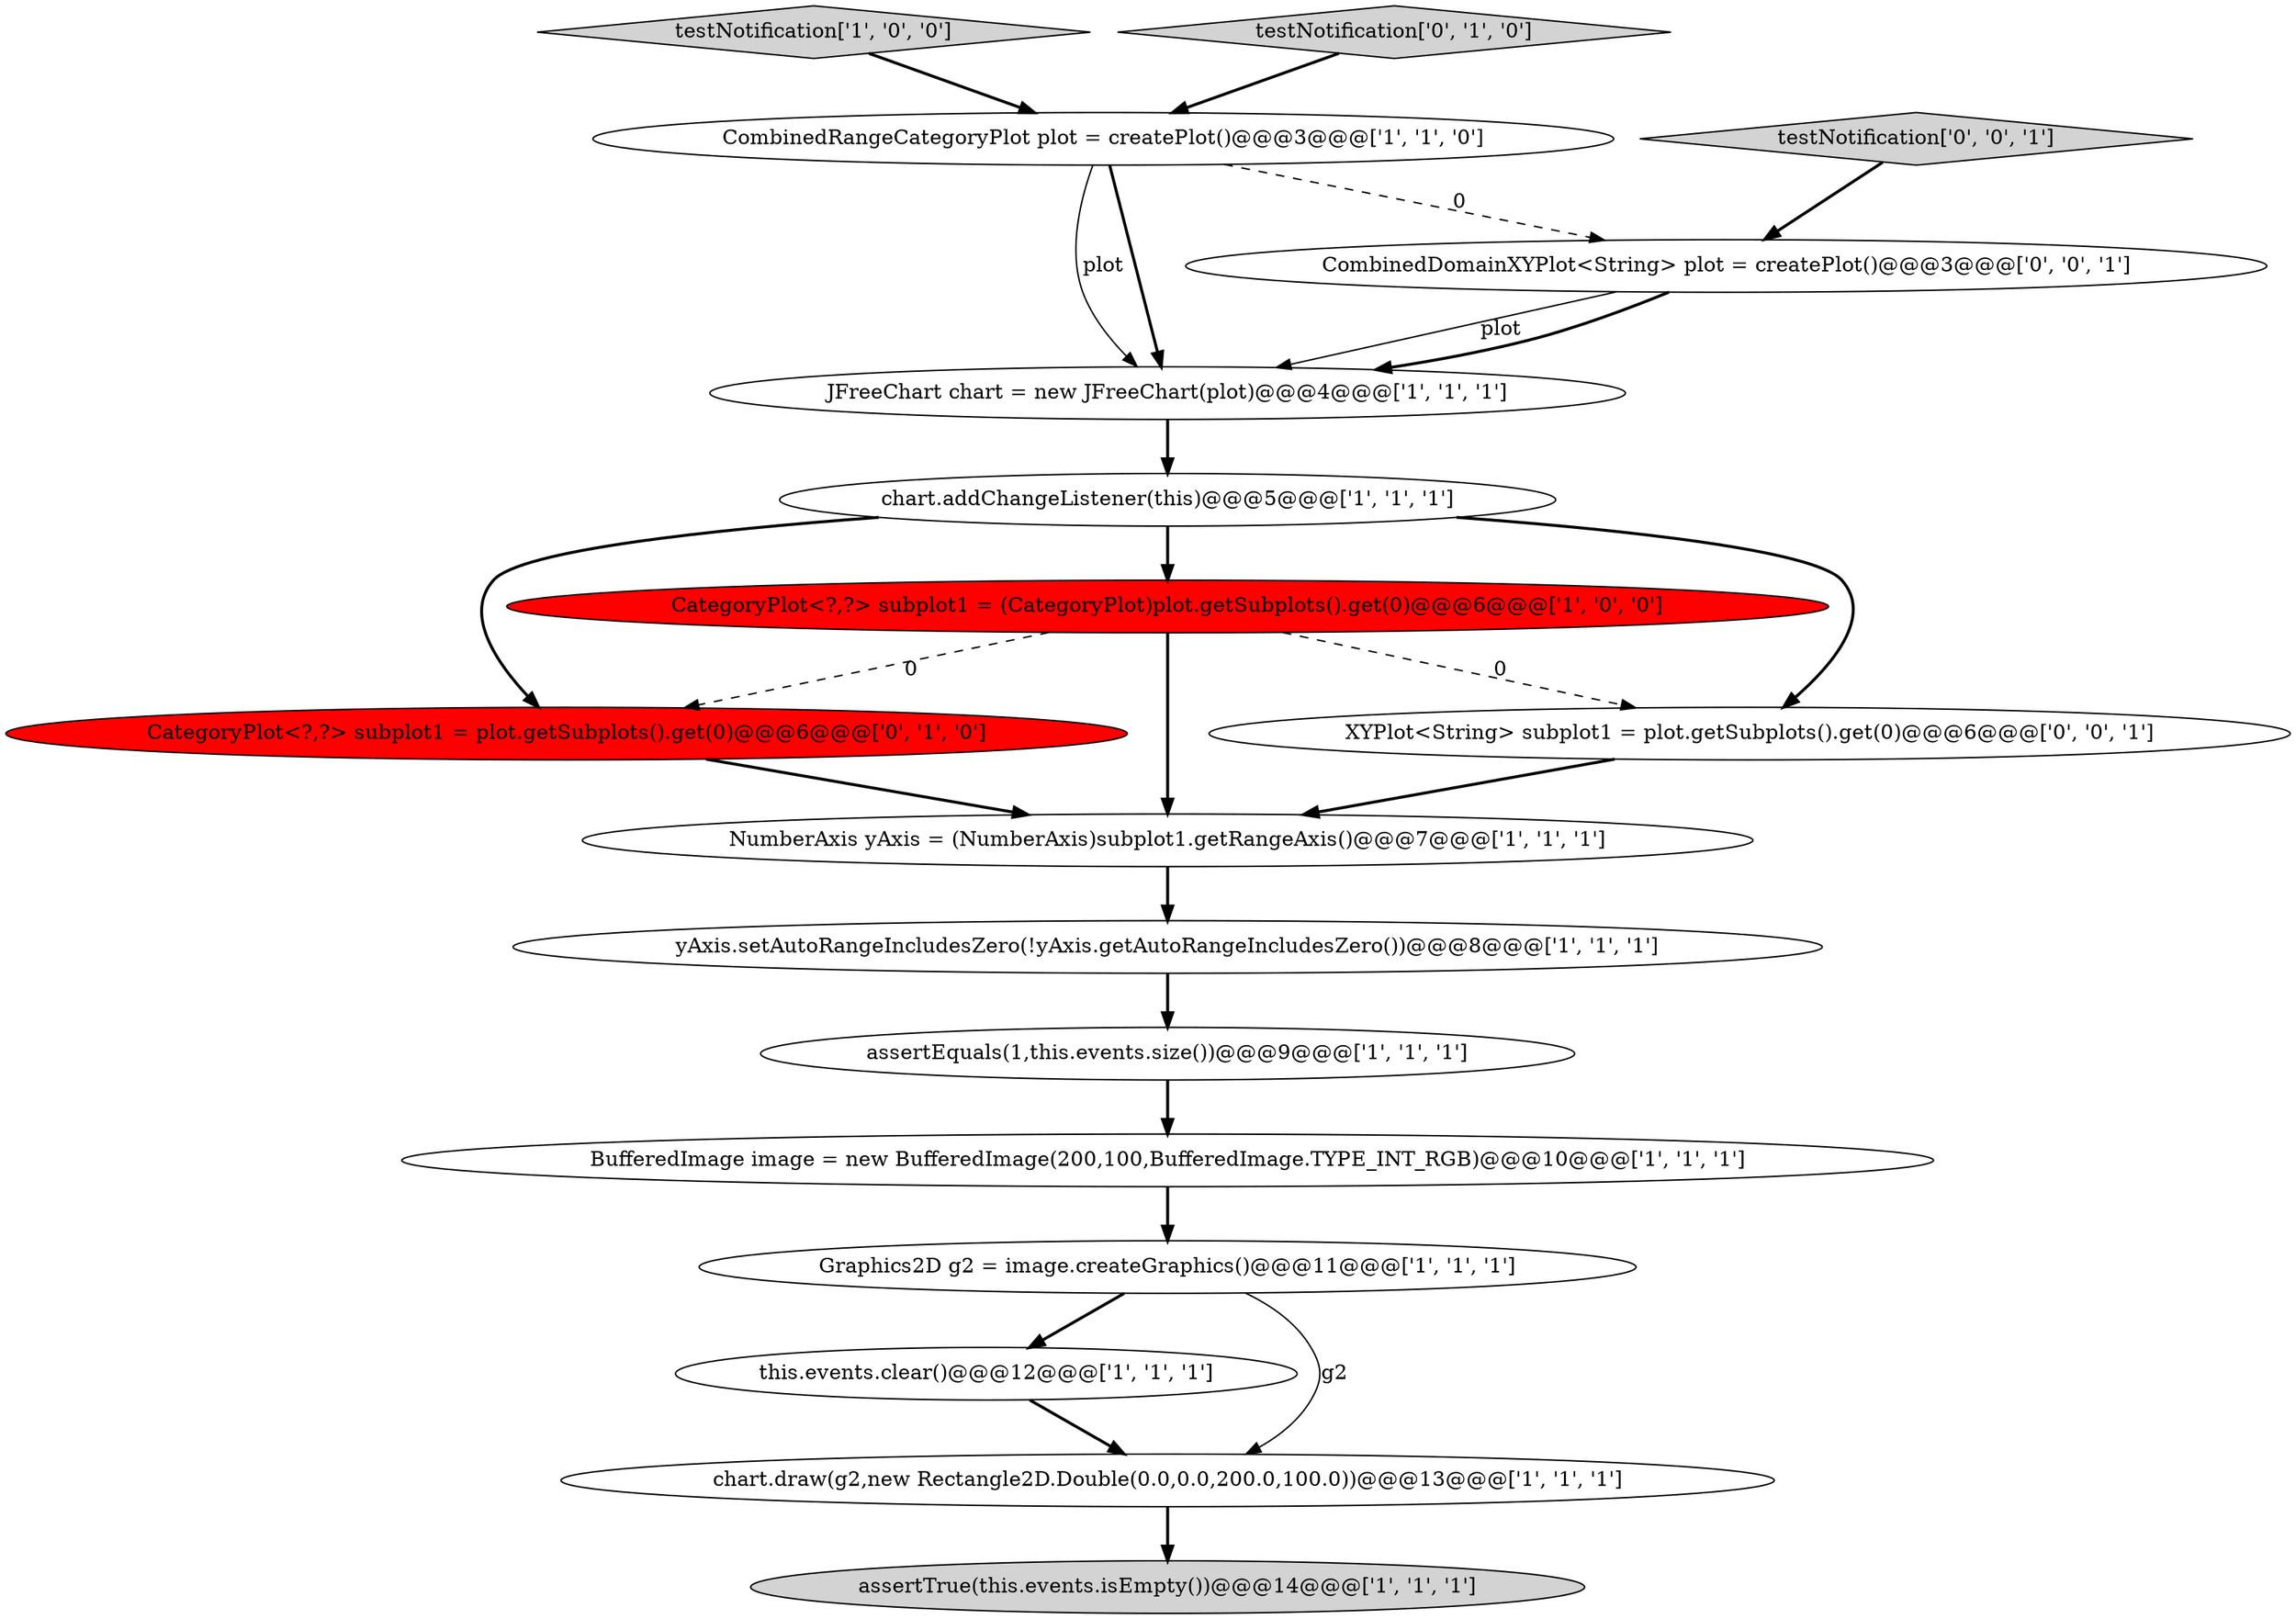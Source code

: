 digraph {
13 [style = filled, label = "CategoryPlot<?,?> subplot1 = plot.getSubplots().get(0)@@@6@@@['0', '1', '0']", fillcolor = red, shape = ellipse image = "AAA1AAABBB2BBB"];
8 [style = filled, label = "CategoryPlot<?,?> subplot1 = (CategoryPlot)plot.getSubplots().get(0)@@@6@@@['1', '0', '0']", fillcolor = red, shape = ellipse image = "AAA1AAABBB1BBB"];
11 [style = filled, label = "BufferedImage image = new BufferedImage(200,100,BufferedImage.TYPE_INT_RGB)@@@10@@@['1', '1', '1']", fillcolor = white, shape = ellipse image = "AAA0AAABBB1BBB"];
4 [style = filled, label = "JFreeChart chart = new JFreeChart(plot)@@@4@@@['1', '1', '1']", fillcolor = white, shape = ellipse image = "AAA0AAABBB1BBB"];
15 [style = filled, label = "CombinedDomainXYPlot<String> plot = createPlot()@@@3@@@['0', '0', '1']", fillcolor = white, shape = ellipse image = "AAA0AAABBB3BBB"];
5 [style = filled, label = "testNotification['1', '0', '0']", fillcolor = lightgray, shape = diamond image = "AAA0AAABBB1BBB"];
3 [style = filled, label = "NumberAxis yAxis = (NumberAxis)subplot1.getRangeAxis()@@@7@@@['1', '1', '1']", fillcolor = white, shape = ellipse image = "AAA0AAABBB1BBB"];
2 [style = filled, label = "assertTrue(this.events.isEmpty())@@@14@@@['1', '1', '1']", fillcolor = lightgray, shape = ellipse image = "AAA0AAABBB1BBB"];
17 [style = filled, label = "XYPlot<String> subplot1 = plot.getSubplots().get(0)@@@6@@@['0', '0', '1']", fillcolor = white, shape = ellipse image = "AAA0AAABBB3BBB"];
0 [style = filled, label = "this.events.clear()@@@12@@@['1', '1', '1']", fillcolor = white, shape = ellipse image = "AAA0AAABBB1BBB"];
12 [style = filled, label = "assertEquals(1,this.events.size())@@@9@@@['1', '1', '1']", fillcolor = white, shape = ellipse image = "AAA0AAABBB1BBB"];
6 [style = filled, label = "CombinedRangeCategoryPlot plot = createPlot()@@@3@@@['1', '1', '0']", fillcolor = white, shape = ellipse image = "AAA0AAABBB1BBB"];
16 [style = filled, label = "testNotification['0', '0', '1']", fillcolor = lightgray, shape = diamond image = "AAA0AAABBB3BBB"];
1 [style = filled, label = "Graphics2D g2 = image.createGraphics()@@@11@@@['1', '1', '1']", fillcolor = white, shape = ellipse image = "AAA0AAABBB1BBB"];
14 [style = filled, label = "testNotification['0', '1', '0']", fillcolor = lightgray, shape = diamond image = "AAA0AAABBB2BBB"];
7 [style = filled, label = "chart.draw(g2,new Rectangle2D.Double(0.0,0.0,200.0,100.0))@@@13@@@['1', '1', '1']", fillcolor = white, shape = ellipse image = "AAA0AAABBB1BBB"];
9 [style = filled, label = "chart.addChangeListener(this)@@@5@@@['1', '1', '1']", fillcolor = white, shape = ellipse image = "AAA0AAABBB1BBB"];
10 [style = filled, label = "yAxis.setAutoRangeIncludesZero(!yAxis.getAutoRangeIncludesZero())@@@8@@@['1', '1', '1']", fillcolor = white, shape = ellipse image = "AAA0AAABBB1BBB"];
6->4 [style = solid, label="plot"];
4->9 [style = bold, label=""];
16->15 [style = bold, label=""];
11->1 [style = bold, label=""];
1->7 [style = solid, label="g2"];
8->3 [style = bold, label=""];
12->11 [style = bold, label=""];
9->17 [style = bold, label=""];
1->0 [style = bold, label=""];
9->8 [style = bold, label=""];
8->13 [style = dashed, label="0"];
0->7 [style = bold, label=""];
3->10 [style = bold, label=""];
6->4 [style = bold, label=""];
5->6 [style = bold, label=""];
13->3 [style = bold, label=""];
6->15 [style = dashed, label="0"];
10->12 [style = bold, label=""];
15->4 [style = solid, label="plot"];
7->2 [style = bold, label=""];
15->4 [style = bold, label=""];
17->3 [style = bold, label=""];
8->17 [style = dashed, label="0"];
14->6 [style = bold, label=""];
9->13 [style = bold, label=""];
}

